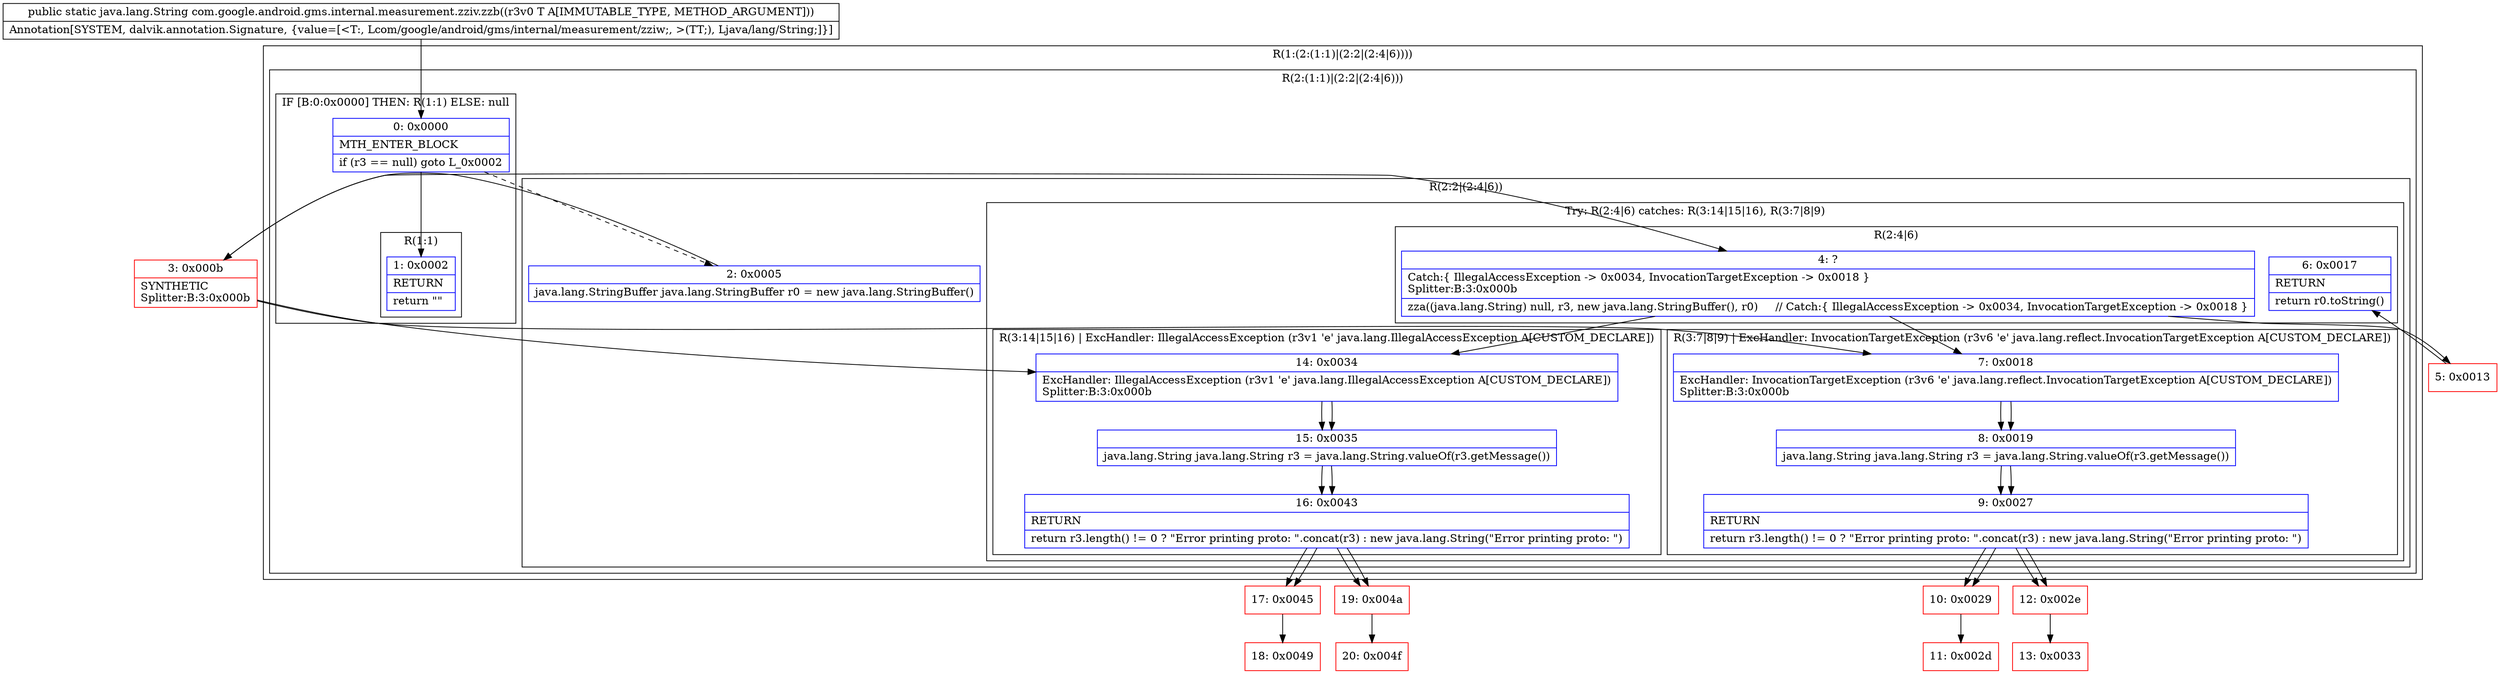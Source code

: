 digraph "CFG forcom.google.android.gms.internal.measurement.zziv.zzb(Lcom\/google\/android\/gms\/internal\/measurement\/zziw;)Ljava\/lang\/String;" {
subgraph cluster_Region_1087796239 {
label = "R(1:(2:(1:1)|(2:2|(2:4|6))))";
node [shape=record,color=blue];
subgraph cluster_Region_286925534 {
label = "R(2:(1:1)|(2:2|(2:4|6)))";
node [shape=record,color=blue];
subgraph cluster_IfRegion_1786299733 {
label = "IF [B:0:0x0000] THEN: R(1:1) ELSE: null";
node [shape=record,color=blue];
Node_0 [shape=record,label="{0\:\ 0x0000|MTH_ENTER_BLOCK\l|if (r3 == null) goto L_0x0002\l}"];
subgraph cluster_Region_1548200313 {
label = "R(1:1)";
node [shape=record,color=blue];
Node_1 [shape=record,label="{1\:\ 0x0002|RETURN\l|return \"\"\l}"];
}
}
subgraph cluster_Region_931780903 {
label = "R(2:2|(2:4|6))";
node [shape=record,color=blue];
Node_2 [shape=record,label="{2\:\ 0x0005|java.lang.StringBuffer java.lang.StringBuffer r0 = new java.lang.StringBuffer()\l}"];
subgraph cluster_TryCatchRegion_801294578 {
label = "Try: R(2:4|6) catches: R(3:14|15|16), R(3:7|8|9)";
node [shape=record,color=blue];
subgraph cluster_Region_1939372615 {
label = "R(2:4|6)";
node [shape=record,color=blue];
Node_4 [shape=record,label="{4\:\ ?|Catch:\{ IllegalAccessException \-\> 0x0034, InvocationTargetException \-\> 0x0018 \}\lSplitter:B:3:0x000b\l|zza((java.lang.String) null, r3, new java.lang.StringBuffer(), r0)     \/\/ Catch:\{ IllegalAccessException \-\> 0x0034, InvocationTargetException \-\> 0x0018 \}\l}"];
Node_6 [shape=record,label="{6\:\ 0x0017|RETURN\l|return r0.toString()\l}"];
}
subgraph cluster_Region_1564697066 {
label = "R(3:14|15|16) | ExcHandler: IllegalAccessException (r3v1 'e' java.lang.IllegalAccessException A[CUSTOM_DECLARE])\l";
node [shape=record,color=blue];
Node_14 [shape=record,label="{14\:\ 0x0034|ExcHandler: IllegalAccessException (r3v1 'e' java.lang.IllegalAccessException A[CUSTOM_DECLARE])\lSplitter:B:3:0x000b\l}"];
Node_15 [shape=record,label="{15\:\ 0x0035|java.lang.String java.lang.String r3 = java.lang.String.valueOf(r3.getMessage())\l}"];
Node_16 [shape=record,label="{16\:\ 0x0043|RETURN\l|return r3.length() != 0 ? \"Error printing proto: \".concat(r3) : new java.lang.String(\"Error printing proto: \")\l}"];
}
subgraph cluster_Region_472738550 {
label = "R(3:7|8|9) | ExcHandler: InvocationTargetException (r3v6 'e' java.lang.reflect.InvocationTargetException A[CUSTOM_DECLARE])\l";
node [shape=record,color=blue];
Node_7 [shape=record,label="{7\:\ 0x0018|ExcHandler: InvocationTargetException (r3v6 'e' java.lang.reflect.InvocationTargetException A[CUSTOM_DECLARE])\lSplitter:B:3:0x000b\l}"];
Node_8 [shape=record,label="{8\:\ 0x0019|java.lang.String java.lang.String r3 = java.lang.String.valueOf(r3.getMessage())\l}"];
Node_9 [shape=record,label="{9\:\ 0x0027|RETURN\l|return r3.length() != 0 ? \"Error printing proto: \".concat(r3) : new java.lang.String(\"Error printing proto: \")\l}"];
}
}
}
}
}
subgraph cluster_Region_1564697066 {
label = "R(3:14|15|16) | ExcHandler: IllegalAccessException (r3v1 'e' java.lang.IllegalAccessException A[CUSTOM_DECLARE])\l";
node [shape=record,color=blue];
Node_14 [shape=record,label="{14\:\ 0x0034|ExcHandler: IllegalAccessException (r3v1 'e' java.lang.IllegalAccessException A[CUSTOM_DECLARE])\lSplitter:B:3:0x000b\l}"];
Node_15 [shape=record,label="{15\:\ 0x0035|java.lang.String java.lang.String r3 = java.lang.String.valueOf(r3.getMessage())\l}"];
Node_16 [shape=record,label="{16\:\ 0x0043|RETURN\l|return r3.length() != 0 ? \"Error printing proto: \".concat(r3) : new java.lang.String(\"Error printing proto: \")\l}"];
}
subgraph cluster_Region_472738550 {
label = "R(3:7|8|9) | ExcHandler: InvocationTargetException (r3v6 'e' java.lang.reflect.InvocationTargetException A[CUSTOM_DECLARE])\l";
node [shape=record,color=blue];
Node_7 [shape=record,label="{7\:\ 0x0018|ExcHandler: InvocationTargetException (r3v6 'e' java.lang.reflect.InvocationTargetException A[CUSTOM_DECLARE])\lSplitter:B:3:0x000b\l}"];
Node_8 [shape=record,label="{8\:\ 0x0019|java.lang.String java.lang.String r3 = java.lang.String.valueOf(r3.getMessage())\l}"];
Node_9 [shape=record,label="{9\:\ 0x0027|RETURN\l|return r3.length() != 0 ? \"Error printing proto: \".concat(r3) : new java.lang.String(\"Error printing proto: \")\l}"];
}
Node_3 [shape=record,color=red,label="{3\:\ 0x000b|SYNTHETIC\lSplitter:B:3:0x000b\l}"];
Node_5 [shape=record,color=red,label="{5\:\ 0x0013}"];
Node_10 [shape=record,color=red,label="{10\:\ 0x0029}"];
Node_11 [shape=record,color=red,label="{11\:\ 0x002d}"];
Node_12 [shape=record,color=red,label="{12\:\ 0x002e}"];
Node_13 [shape=record,color=red,label="{13\:\ 0x0033}"];
Node_17 [shape=record,color=red,label="{17\:\ 0x0045}"];
Node_18 [shape=record,color=red,label="{18\:\ 0x0049}"];
Node_19 [shape=record,color=red,label="{19\:\ 0x004a}"];
Node_20 [shape=record,color=red,label="{20\:\ 0x004f}"];
MethodNode[shape=record,label="{public static java.lang.String com.google.android.gms.internal.measurement.zziv.zzb((r3v0 T A[IMMUTABLE_TYPE, METHOD_ARGUMENT]))  | Annotation[SYSTEM, dalvik.annotation.Signature, \{value=[\<T:, Lcom\/google\/android\/gms\/internal\/measurement\/zziw;, \>(TT;), Ljava\/lang\/String;]\}]\l}"];
MethodNode -> Node_0;
Node_0 -> Node_1;
Node_0 -> Node_2[style=dashed];
Node_2 -> Node_3;
Node_4 -> Node_5;
Node_4 -> Node_14;
Node_4 -> Node_7;
Node_14 -> Node_15;
Node_15 -> Node_16;
Node_16 -> Node_17;
Node_16 -> Node_19;
Node_7 -> Node_8;
Node_8 -> Node_9;
Node_9 -> Node_10;
Node_9 -> Node_12;
Node_14 -> Node_15;
Node_15 -> Node_16;
Node_16 -> Node_17;
Node_16 -> Node_19;
Node_7 -> Node_8;
Node_8 -> Node_9;
Node_9 -> Node_10;
Node_9 -> Node_12;
Node_3 -> Node_4;
Node_3 -> Node_14;
Node_3 -> Node_7;
Node_5 -> Node_6;
Node_10 -> Node_11;
Node_12 -> Node_13;
Node_17 -> Node_18;
Node_19 -> Node_20;
}

